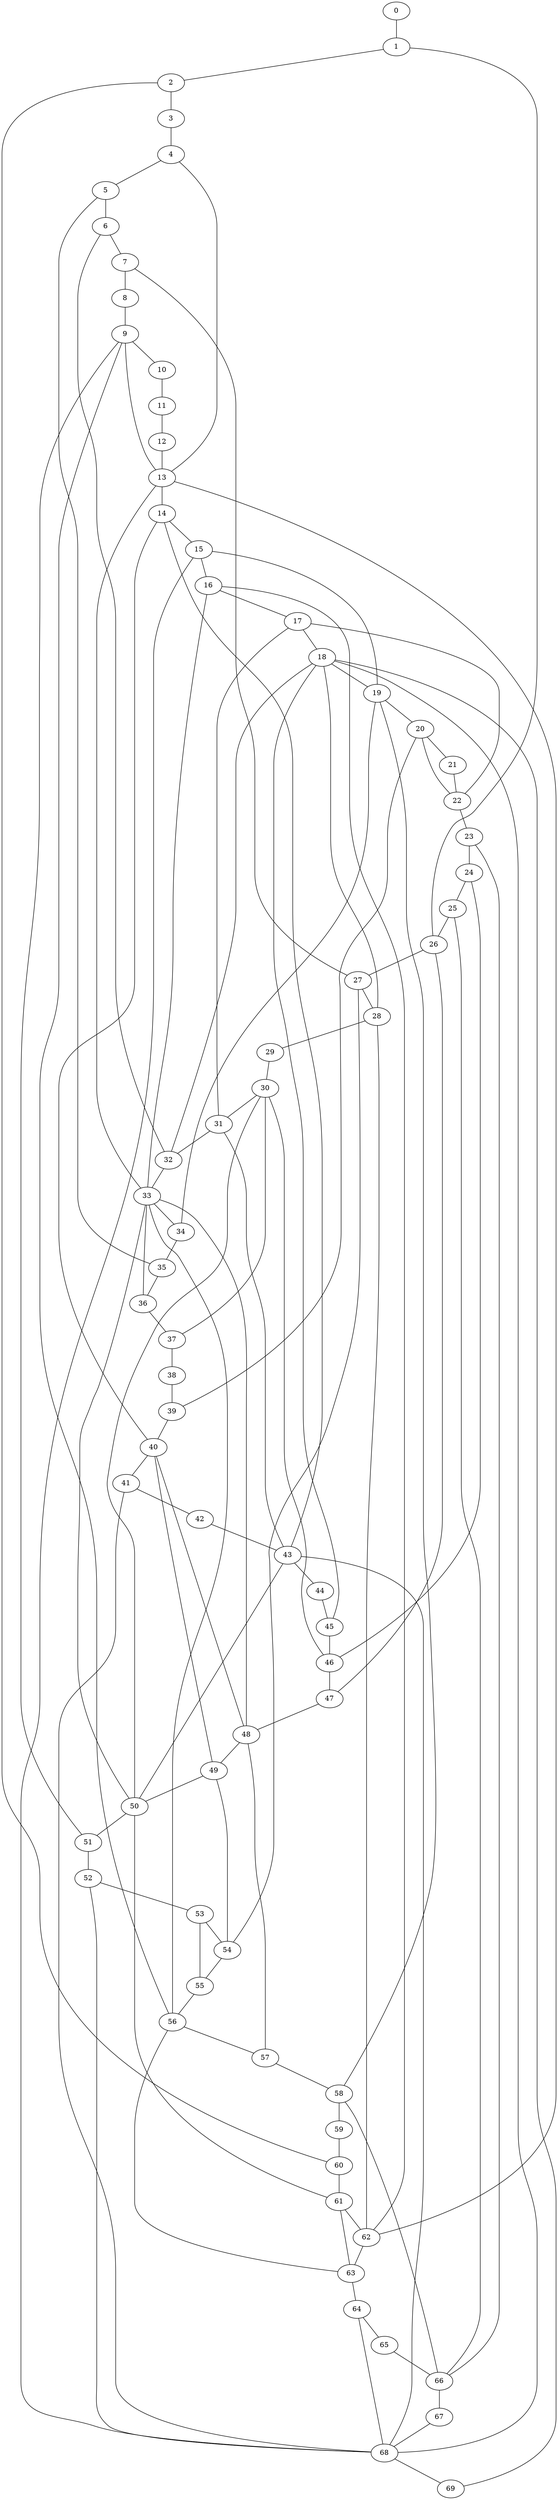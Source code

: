 
graph graphname {
    0 -- 1
1 -- 2
1 -- 26
2 -- 3
2 -- 60
3 -- 4
4 -- 5
4 -- 13
5 -- 6
5 -- 35
6 -- 7
6 -- 32
7 -- 8
7 -- 27
8 -- 9
9 -- 10
9 -- 51
9 -- 56
9 -- 13
10 -- 11
11 -- 12
12 -- 13
13 -- 14
13 -- 33
13 -- 62
14 -- 15
14 -- 43
14 -- 40
15 -- 16
15 -- 19
15 -- 68
16 -- 17
16 -- 62
16 -- 33
17 -- 18
17 -- 31
17 -- 22
18 -- 19
18 -- 45
18 -- 32
18 -- 68
18 -- 28
18 -- 69
19 -- 20
19 -- 58
19 -- 34
20 -- 21
20 -- 22
20 -- 39
21 -- 22
22 -- 23
23 -- 24
23 -- 66
24 -- 25
24 -- 46
25 -- 26
25 -- 66
26 -- 27
26 -- 47
27 -- 28
27 -- 54
28 -- 29
28 -- 62
29 -- 30
30 -- 31
30 -- 37
30 -- 46
30 -- 50
31 -- 32
31 -- 43
32 -- 33
33 -- 34
33 -- 56
33 -- 36
33 -- 50
33 -- 48
34 -- 35
35 -- 36
36 -- 37
37 -- 38
38 -- 39
39 -- 40
40 -- 41
40 -- 48
40 -- 49
41 -- 42
41 -- 68
42 -- 43
43 -- 44
43 -- 68
43 -- 50
44 -- 45
45 -- 46
46 -- 47
47 -- 48
48 -- 49
48 -- 57
49 -- 50
49 -- 54
50 -- 51
50 -- 61
51 -- 52
52 -- 53
52 -- 68
53 -- 54
53 -- 55
54 -- 55
55 -- 56
56 -- 57
56 -- 63
57 -- 58
58 -- 59
58 -- 66
59 -- 60
60 -- 61
61 -- 62
61 -- 63
62 -- 63
63 -- 64
64 -- 65
64 -- 68
65 -- 66
66 -- 67
67 -- 68
68 -- 69

}
